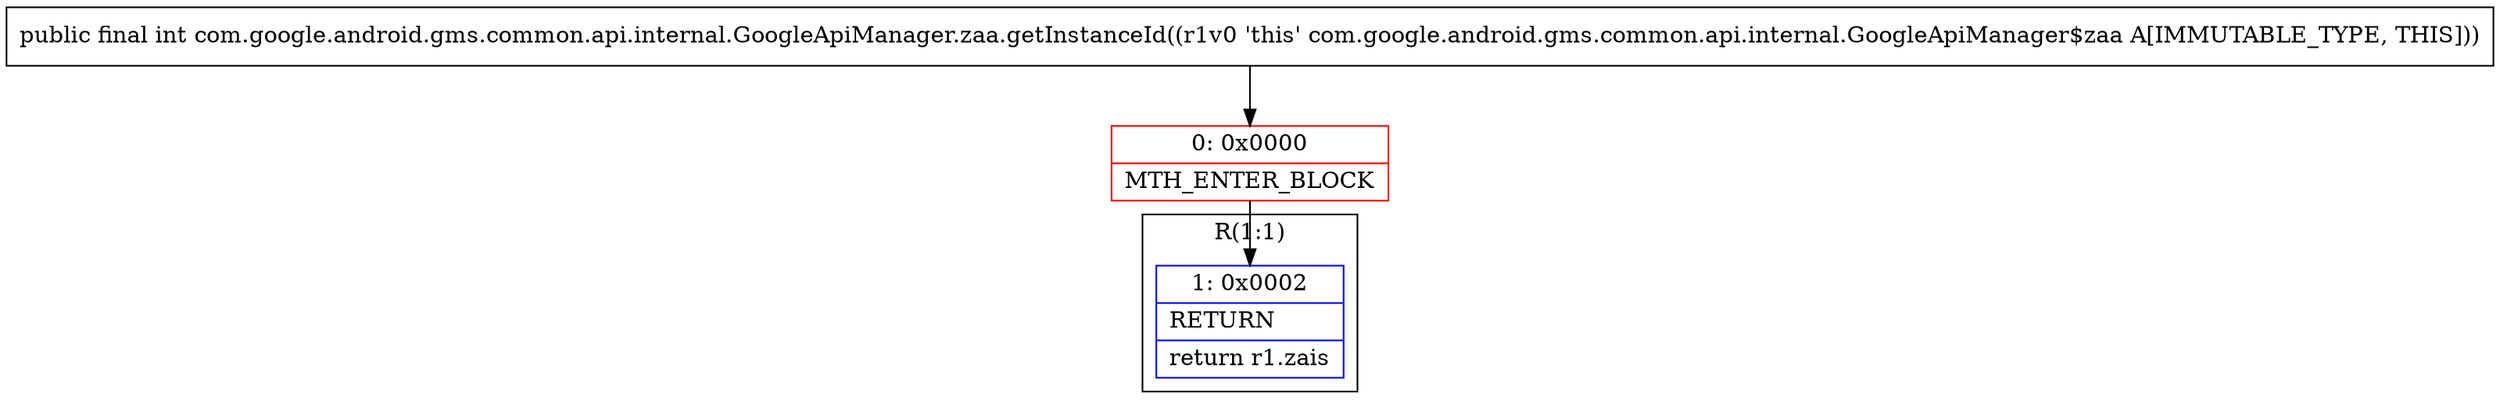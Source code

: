 digraph "CFG forcom.google.android.gms.common.api.internal.GoogleApiManager.zaa.getInstanceId()I" {
subgraph cluster_Region_971899745 {
label = "R(1:1)";
node [shape=record,color=blue];
Node_1 [shape=record,label="{1\:\ 0x0002|RETURN\l|return r1.zais\l}"];
}
Node_0 [shape=record,color=red,label="{0\:\ 0x0000|MTH_ENTER_BLOCK\l}"];
MethodNode[shape=record,label="{public final int com.google.android.gms.common.api.internal.GoogleApiManager.zaa.getInstanceId((r1v0 'this' com.google.android.gms.common.api.internal.GoogleApiManager$zaa A[IMMUTABLE_TYPE, THIS])) }"];
MethodNode -> Node_0;
Node_0 -> Node_1;
}

